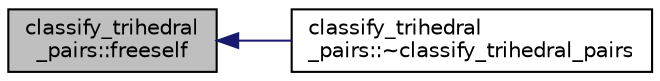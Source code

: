 digraph "classify_trihedral_pairs::freeself"
{
  edge [fontname="Helvetica",fontsize="10",labelfontname="Helvetica",labelfontsize="10"];
  node [fontname="Helvetica",fontsize="10",shape=record];
  rankdir="LR";
  Node1865 [label="classify_trihedral\l_pairs::freeself",height=0.2,width=0.4,color="black", fillcolor="grey75", style="filled", fontcolor="black"];
  Node1865 -> Node1866 [dir="back",color="midnightblue",fontsize="10",style="solid",fontname="Helvetica"];
  Node1866 [label="classify_trihedral\l_pairs::~classify_trihedral_pairs",height=0.2,width=0.4,color="black", fillcolor="white", style="filled",URL="$d1/d21/classclassify__trihedral__pairs.html#a356342a8528414097f3bedbe4bef0212"];
}
